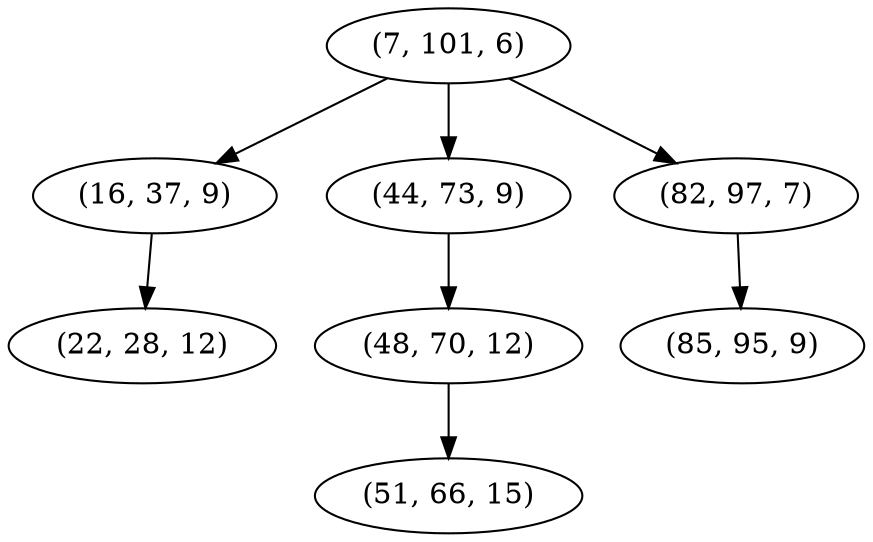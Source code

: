 digraph tree {
    "(7, 101, 6)";
    "(16, 37, 9)";
    "(22, 28, 12)";
    "(44, 73, 9)";
    "(48, 70, 12)";
    "(51, 66, 15)";
    "(82, 97, 7)";
    "(85, 95, 9)";
    "(7, 101, 6)" -> "(16, 37, 9)";
    "(7, 101, 6)" -> "(44, 73, 9)";
    "(7, 101, 6)" -> "(82, 97, 7)";
    "(16, 37, 9)" -> "(22, 28, 12)";
    "(44, 73, 9)" -> "(48, 70, 12)";
    "(48, 70, 12)" -> "(51, 66, 15)";
    "(82, 97, 7)" -> "(85, 95, 9)";
}
